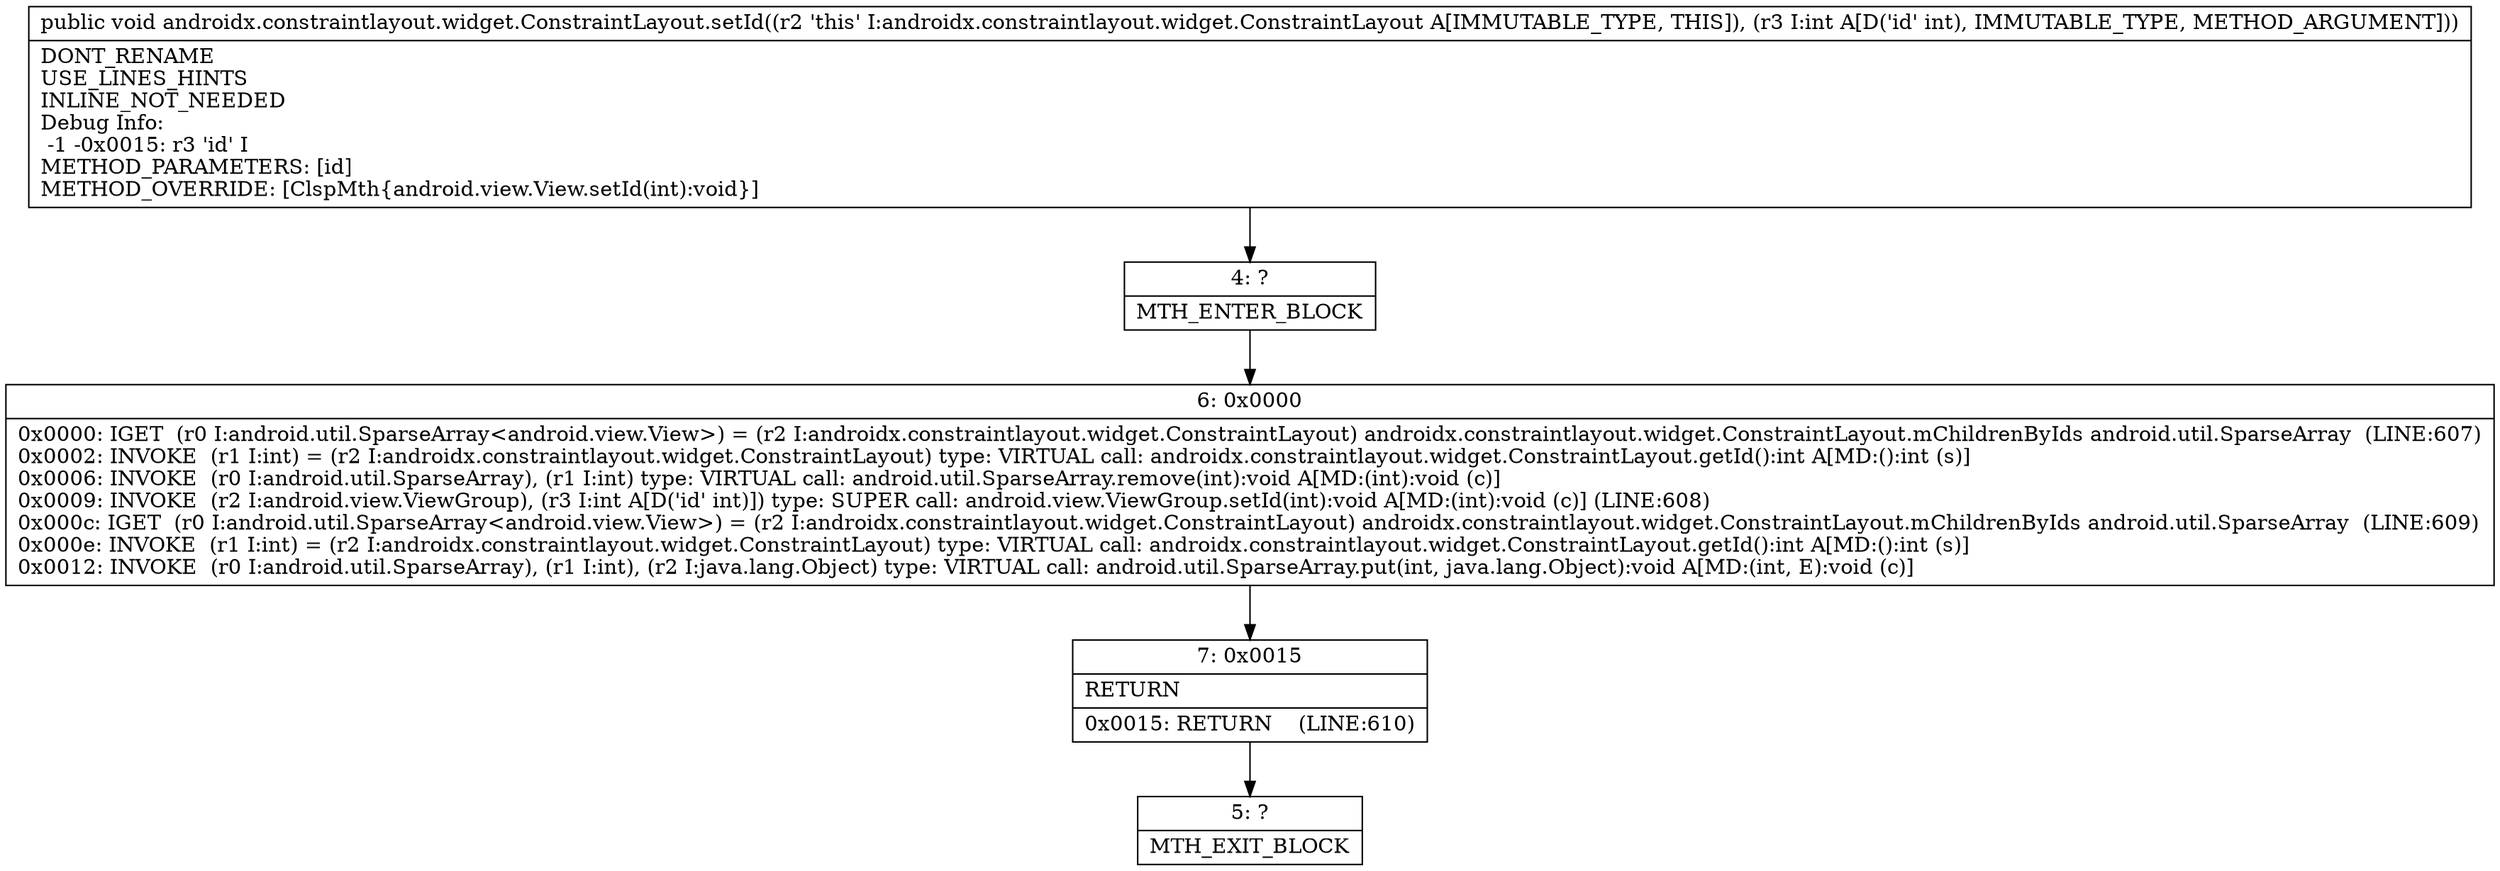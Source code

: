 digraph "CFG forandroidx.constraintlayout.widget.ConstraintLayout.setId(I)V" {
Node_4 [shape=record,label="{4\:\ ?|MTH_ENTER_BLOCK\l}"];
Node_6 [shape=record,label="{6\:\ 0x0000|0x0000: IGET  (r0 I:android.util.SparseArray\<android.view.View\>) = (r2 I:androidx.constraintlayout.widget.ConstraintLayout) androidx.constraintlayout.widget.ConstraintLayout.mChildrenByIds android.util.SparseArray  (LINE:607)\l0x0002: INVOKE  (r1 I:int) = (r2 I:androidx.constraintlayout.widget.ConstraintLayout) type: VIRTUAL call: androidx.constraintlayout.widget.ConstraintLayout.getId():int A[MD:():int (s)]\l0x0006: INVOKE  (r0 I:android.util.SparseArray), (r1 I:int) type: VIRTUAL call: android.util.SparseArray.remove(int):void A[MD:(int):void (c)]\l0x0009: INVOKE  (r2 I:android.view.ViewGroup), (r3 I:int A[D('id' int)]) type: SUPER call: android.view.ViewGroup.setId(int):void A[MD:(int):void (c)] (LINE:608)\l0x000c: IGET  (r0 I:android.util.SparseArray\<android.view.View\>) = (r2 I:androidx.constraintlayout.widget.ConstraintLayout) androidx.constraintlayout.widget.ConstraintLayout.mChildrenByIds android.util.SparseArray  (LINE:609)\l0x000e: INVOKE  (r1 I:int) = (r2 I:androidx.constraintlayout.widget.ConstraintLayout) type: VIRTUAL call: androidx.constraintlayout.widget.ConstraintLayout.getId():int A[MD:():int (s)]\l0x0012: INVOKE  (r0 I:android.util.SparseArray), (r1 I:int), (r2 I:java.lang.Object) type: VIRTUAL call: android.util.SparseArray.put(int, java.lang.Object):void A[MD:(int, E):void (c)]\l}"];
Node_7 [shape=record,label="{7\:\ 0x0015|RETURN\l|0x0015: RETURN    (LINE:610)\l}"];
Node_5 [shape=record,label="{5\:\ ?|MTH_EXIT_BLOCK\l}"];
MethodNode[shape=record,label="{public void androidx.constraintlayout.widget.ConstraintLayout.setId((r2 'this' I:androidx.constraintlayout.widget.ConstraintLayout A[IMMUTABLE_TYPE, THIS]), (r3 I:int A[D('id' int), IMMUTABLE_TYPE, METHOD_ARGUMENT]))  | DONT_RENAME\lUSE_LINES_HINTS\lINLINE_NOT_NEEDED\lDebug Info:\l  \-1 \-0x0015: r3 'id' I\lMETHOD_PARAMETERS: [id]\lMETHOD_OVERRIDE: [ClspMth\{android.view.View.setId(int):void\}]\l}"];
MethodNode -> Node_4;Node_4 -> Node_6;
Node_6 -> Node_7;
Node_7 -> Node_5;
}

